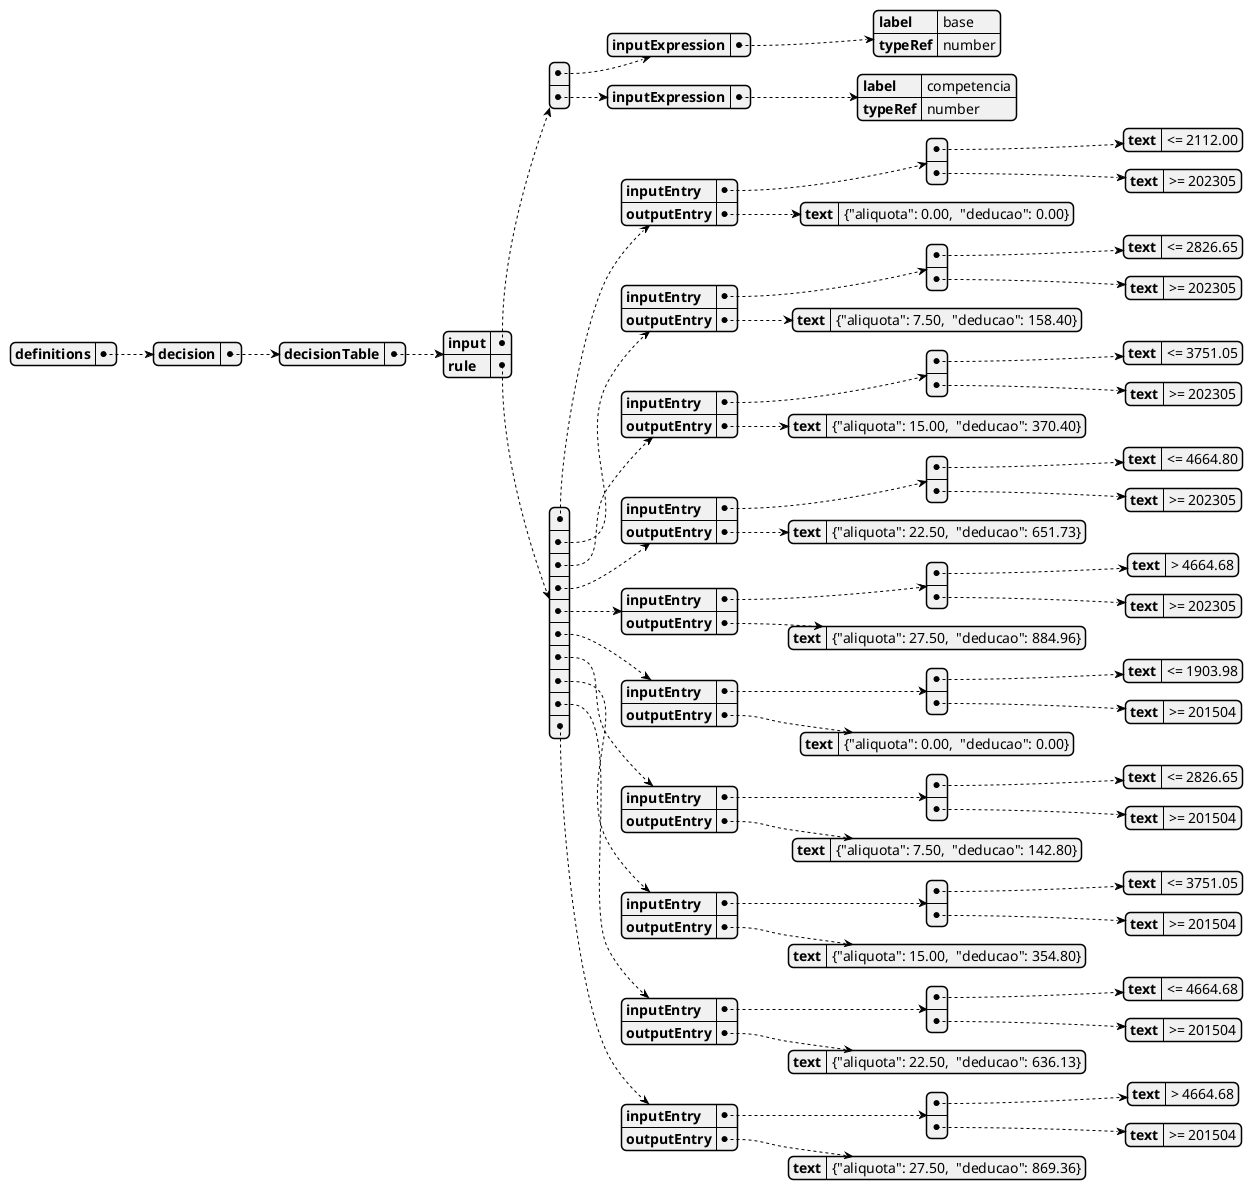 @startjson
{
    "definitions": {
        "decision": {
            "decisionTable": {
                "input": [
                    {
                        "inputExpression": {
                            "label": "base",
                            "typeRef": "number"
                        }
                    },
                    {
                        "inputExpression": {
                            "label": "competencia",
                            "typeRef": "number"
                        }
                    }
                ],
                "rule": [
                    {
                        "inputEntry": [
                            {
                                "text": "<= 2112.00"
                            },
                            {
                                "text": ">= 202305"
                            }
                        ],
                        "outputEntry": {
                            "text": "{\"aliquota\": 0.00,  \"deducao\": 0.00}"
                        }
                    },
                    {
                        "inputEntry": [
                            {
                                "text": "<= 2826.65"
                            },
                            {
                                "text": ">= 202305"
                            }
                        ],
                        "outputEntry": {
                            "text": "{\"aliquota\": 7.50,  \"deducao\": 158.40}"
                        }
                    },
                    {
                        "inputEntry": [
                            {
                                "text": "<= 3751.05"
                            },
                            {
                                "text": ">= 202305"
                            }
                        ],
                        "outputEntry": {
                            "text": "{\"aliquota\": 15.00,  \"deducao\": 370.40}"
                        }
                    },
                    {
                        "inputEntry": [
                            {
                                "text": "<= 4664.80"
                            },
                            {
                                "text": ">= 202305"
                            }
                        ],
                        "outputEntry": {
                            "text": "{\"aliquota\": 22.50,  \"deducao\": 651.73}"
                        }
                    },
                    {
                        "inputEntry": [
                            {
                                "text": "> 4664.68"
                            },
                            {
                                "text": ">= 202305"
                            }
                        ],
                        "outputEntry": {
                            "text": "{\"aliquota\": 27.50,  \"deducao\": 884.96}"
                        }
                    },
                    {
                        "inputEntry": [
                            {
                                "text": "<= 1903.98"
                            },
                            {
                                "text": ">= 201504"
                            }
                        ],
                        "outputEntry": {
                            "text": "{\"aliquota\": 0.00,  \"deducao\": 0.00}"
                        }
                    },
                    {
                        "inputEntry": [
                            {
                                "text": "<= 2826.65"
                            },
                            {
                                "text": ">= 201504"
                            }
                        ],
                        "outputEntry": {
                            "text": "{\"aliquota\": 7.50,  \"deducao\": 142.80}"
                        }
                    },
                    {
                        "inputEntry": [
                            {
                                "text": "<= 3751.05"
                            },
                            {
                                "text": ">= 201504"
                            }
                        ],
                        "outputEntry": {
                            "text": "{\"aliquota\": 15.00,  \"deducao\": 354.80}"
                        }
                    },
                    {
                        "inputEntry": [
                            {
                                "text": "<= 4664.68"
                            },
                            {
                                "text": ">= 201504"
                            }
                        ],
                        "outputEntry": {
                            "text": "{\"aliquota\": 22.50,  \"deducao\": 636.13}"
                        }
                    },
                    {
                        "inputEntry": [
                            {
                                "text": "> 4664.68"
                            },
                            {
                                "text": ">= 201504"
                            }
                        ],
                        "outputEntry": {
                            "text": "{\"aliquota\": 27.50,  \"deducao\": 869.36}"
                        }
                    }
                ]
            }
        }
    }
}
@endjson